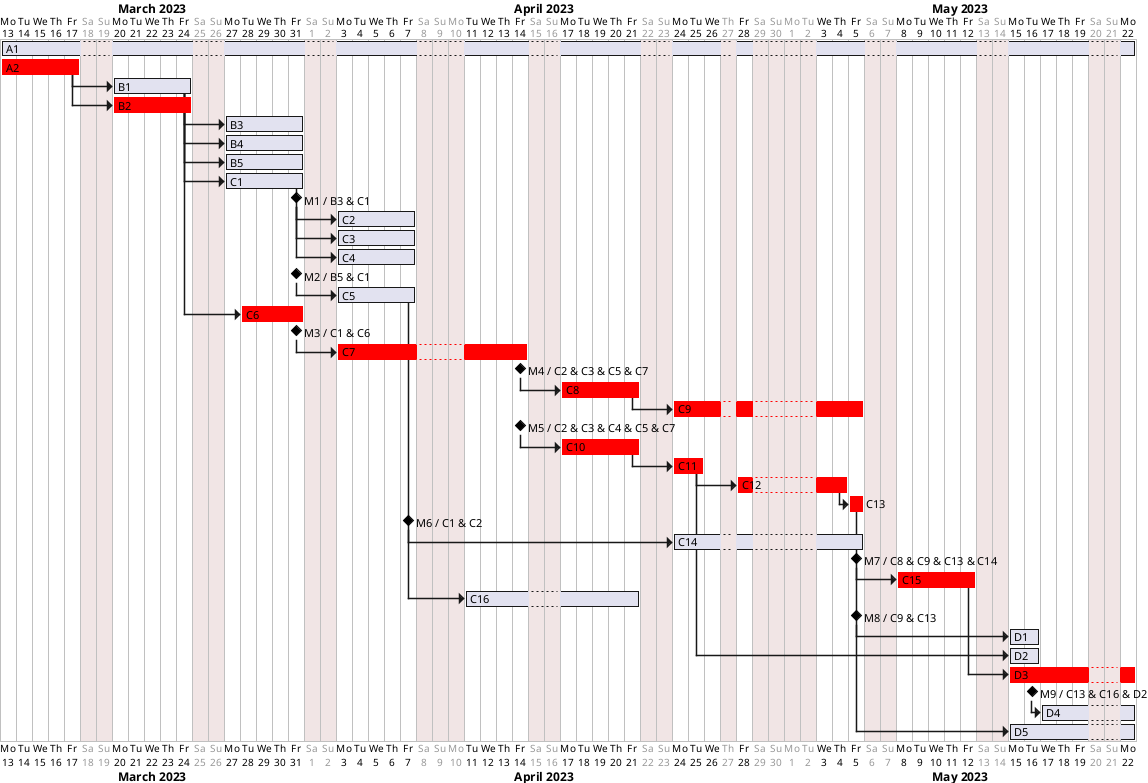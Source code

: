 @startgantt

project starts the 13th of March 2023
saturdays are closed
sundays are closed
2023-04-10 is closed
2023-04-27 is closed
2023-05-01 is closed
2023-05-02 is closed

[A1] lasts 47 days
[A2] lasts 5 days and is colored in red
[B1] starts at [A2]'s end
[B1] ends 2023-03-24
[B2] starts at [A2]'s end and is colored in red
[B2] ends 2023-03-24 and is colored in red
[B3] starts 2 days after [B1]'s end
[B3] ends 2023-03-31
[B4] starts 2 days after [B1]'s end
[B4] ends 2023-03-31
[B5] starts 2 days after [B1]'s end
[B5] ends 2023-03-31
[C1] starts 2 days after [B1]'s end
[C1] ends 2023-03-31
[M1 / B3 & C1] as [M1] happens at [B3]'s end
[M1] happens at [C1]'s end
[C2] starts at [M1]'s end and ends 2023-04-07
[C3] starts at [M1]'s end and ends 2023-04-07
[C4] starts at [C1]'s end and ends 2023-04-07
[M2 / B5 & C1] as [M2] happens at [B5]'s end
[M2] happens at [C1]'s end
[C5] starts at [M2]'s end and ends 2023-04-07
[C6] starts 3 days after [B2]'s end and ends 2023-03-31 and is colored in red
[M3 / C1 & C6] as [M3] happens at [C1]'s end
[M3] happens at [C6]'s end
[C7] starts at [M3]'s end and ends 2023-04-14 and is colored in red
[M4 / C2 & C3 & C5 & C7] as [M4] happens at [C2]'s end
[M4] happens at [C3]'s end
[M4] happens at [C5]'s end
[M4] happens at [C7]'s end
[C8] starts at [M4]'s end and ends 2023-04-21 and is colored in red
[C9] starts 2 days after [C8]'s end and ends 2023-05-05 and is colored in red
[M5 / C2 & C3 & C4 & C5 & C7] as [M5] happens at [C2]'s end
[M5] happens at [C3]'s end
[M5] happens at [C4]'s end
[M5] happens at [C5]'s end
[M5] happens at [C7]'s end
[C10] starts at [M5]'s end and ends 2023-04-21 and is colored in red
[C11] starts 2 days after [C10]'s end and ends 2023-04-25 and is colored in red
[C12] starts 1 day after [C11]'s end and ends 2023-05-04 and is colored in red
[C13] starts at [C12]'s end and ends 2023-05-05 and is colored in red
[M6 / C1 & C2] as [M6] happens at [C1]'s end
[M6] happens at [C2]'s end
[C14] starts 16 days after [M6]'s end and ends 2023-05-05
[M7 / C8 & C9 & C13 & C14] as [M7] happens at [C8]'s end
[M7] happens at [C9]'s end
[M7] happens at [C13]'s end
[M7] happens at [C14]'s end
[C15] starts at [M7]'s end and ends 2023-05-12 and is colored in red
[C16] starts at [C5]'s end and ends 2023-04-21
[M8 / C9 & C13] as [M8] happens at [C9]'s end
[M8] happens at [C13]'s end
[D1] starts 9 days after [M8]'s end and ends 2023-05-16
[D2] starts 17 days after [C11]'s end and ends 2023-05-16
[D3] starts 2 days after [C15]'s end and ends 2023-05-22 and is colored in red
[M9 / C13 & C16 & D2] as [M9] happens at [C13]'s end
[M9] happens at [C16]'s end
[M9] happens at [D2]'s end
[D4] starts at [M9]'s end and ends 2023-05-22
[D5] starts 9 days after [C13]'s end and ends 2023-05-22
@endgantt
